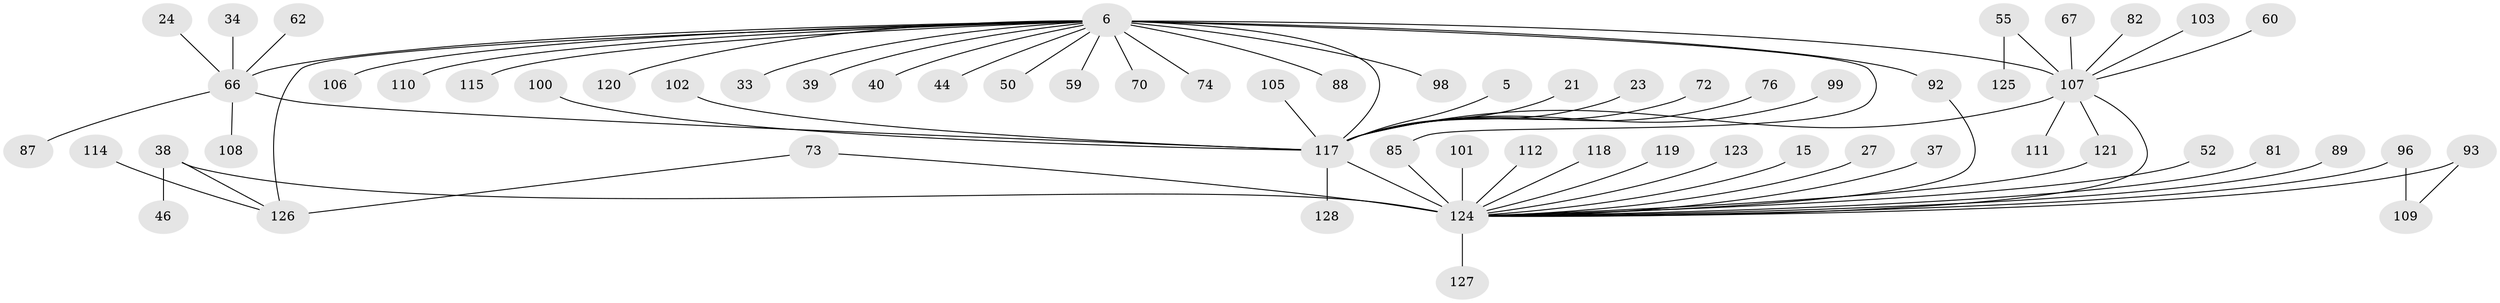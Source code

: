 // original degree distribution, {3: 0.09375, 4: 0.046875, 22: 0.0078125, 16: 0.0078125, 1: 0.4609375, 35: 0.0078125, 8: 0.0078125, 5: 0.0390625, 2: 0.28125, 6: 0.015625, 10: 0.0078125, 7: 0.0234375}
// Generated by graph-tools (version 1.1) at 2025/48/03/09/25 04:48:10]
// undirected, 64 vertices, 72 edges
graph export_dot {
graph [start="1"]
  node [color=gray90,style=filled];
  5;
  6;
  15;
  21;
  23;
  24;
  27;
  33;
  34 [super="+20"];
  37;
  38;
  39;
  40;
  44;
  46;
  50;
  52;
  55;
  59;
  60;
  62 [super="+45"];
  66 [super="+7+1+2+16"];
  67;
  70;
  72;
  73 [super="+54"];
  74;
  76 [super="+58"];
  81;
  82;
  85 [super="+79+48"];
  87 [super="+84"];
  88;
  89;
  92 [super="+91"];
  93;
  96 [super="+32"];
  98 [super="+94"];
  99;
  100 [super="+86"];
  101;
  102;
  103;
  105;
  106 [super="+9"];
  107 [super="+11+95+41+28+31"];
  108;
  109 [super="+64"];
  110 [super="+65"];
  111;
  112;
  114;
  115;
  117 [super="+3+29+61"];
  118;
  119 [super="+42"];
  120 [super="+14+17+36+71"];
  121 [super="+51+68"];
  123;
  124 [super="+25+113+104+122"];
  125;
  126 [super="+80"];
  127;
  128 [super="+12"];
  5 -- 117;
  6 -- 33;
  6 -- 39;
  6 -- 40;
  6 -- 44;
  6 -- 50;
  6 -- 59;
  6 -- 66 [weight=3];
  6 -- 70;
  6 -- 74;
  6 -- 85 [weight=3];
  6 -- 88;
  6 -- 107 [weight=4];
  6 -- 115;
  6 -- 126 [weight=3];
  6 -- 117 [weight=3];
  6 -- 120;
  6 -- 106;
  6 -- 110;
  6 -- 98;
  6 -- 92 [weight=2];
  15 -- 124;
  21 -- 117;
  23 -- 117;
  24 -- 66;
  27 -- 124;
  34 -- 66;
  37 -- 124;
  38 -- 46;
  38 -- 126;
  38 -- 124 [weight=5];
  52 -- 124;
  55 -- 125;
  55 -- 107 [weight=2];
  60 -- 107;
  62 -- 66;
  66 -- 108;
  66 -- 117 [weight=2];
  66 -- 87;
  67 -- 107;
  72 -- 117;
  73 -- 126;
  73 -- 124;
  76 -- 117;
  81 -- 124;
  82 -- 107;
  85 -- 124 [weight=5];
  89 -- 124;
  92 -- 124;
  93 -- 124 [weight=2];
  93 -- 109;
  96 -- 124;
  96 -- 109 [weight=2];
  99 -- 117;
  100 -- 117;
  101 -- 124;
  102 -- 117;
  103 -- 107;
  105 -- 117;
  107 -- 117;
  107 -- 111;
  107 -- 121;
  107 -- 124;
  112 -- 124;
  114 -- 126;
  117 -- 124 [weight=5];
  117 -- 128;
  118 -- 124;
  119 -- 124;
  121 -- 124;
  123 -- 124;
  124 -- 127;
}
